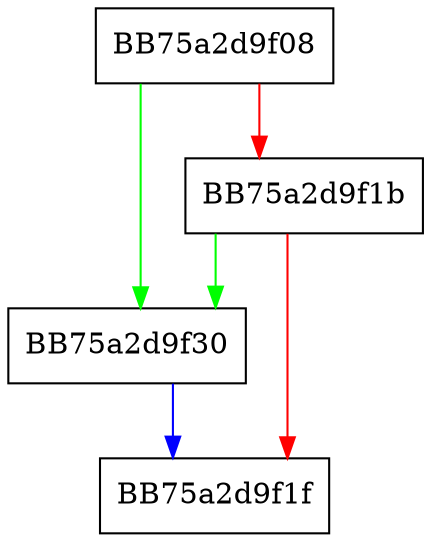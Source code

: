 digraph RoundDown {
  node [shape="box"];
  graph [splines=ortho];
  BB75a2d9f08 -> BB75a2d9f30 [color="green"];
  BB75a2d9f08 -> BB75a2d9f1b [color="red"];
  BB75a2d9f1b -> BB75a2d9f30 [color="green"];
  BB75a2d9f1b -> BB75a2d9f1f [color="red"];
  BB75a2d9f30 -> BB75a2d9f1f [color="blue"];
}